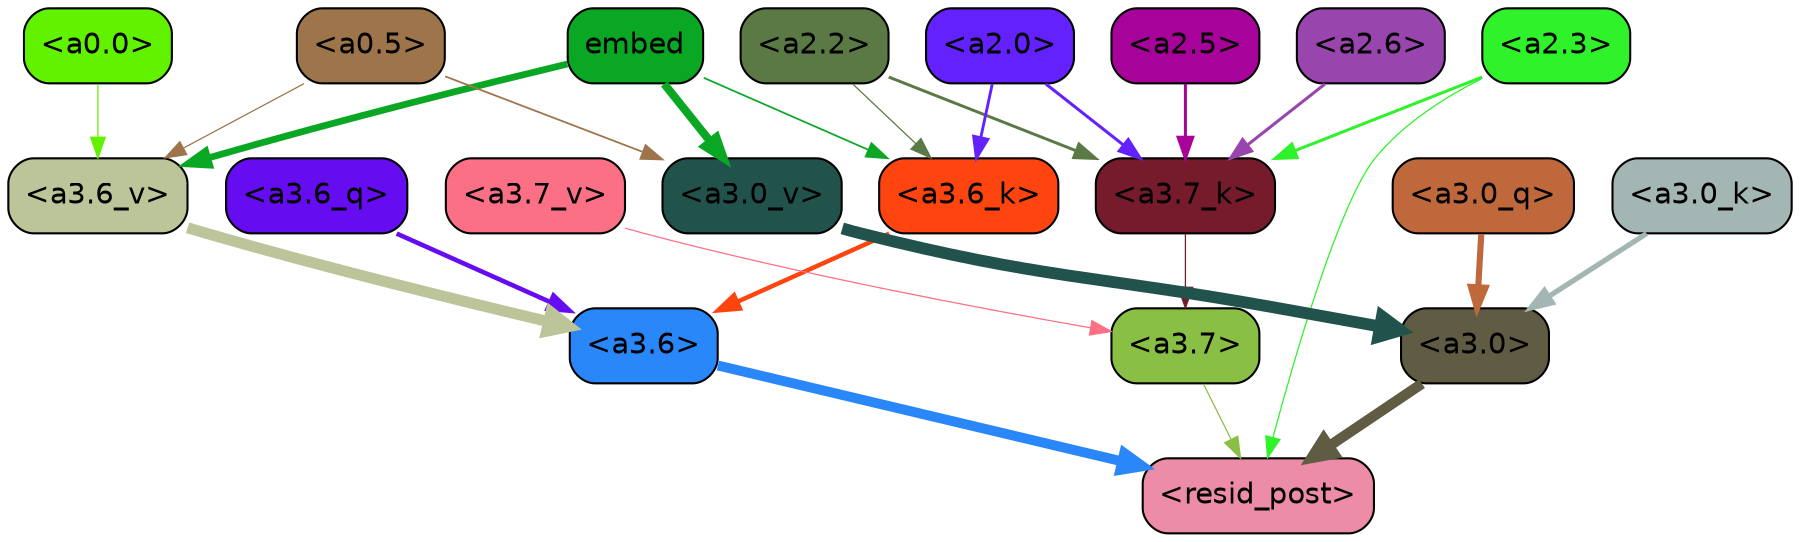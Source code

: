 strict digraph "" {
	graph [bgcolor=transparent,
		layout=dot,
		overlap=false,
		splines=true
	];
	"<a3.7>"	[color=black,
		fillcolor="#8abf46",
		fontname=Helvetica,
		shape=box,
		style="filled, rounded"];
	"<resid_post>"	[color=black,
		fillcolor="#ec8ca7",
		fontname=Helvetica,
		shape=box,
		style="filled, rounded"];
	"<a3.7>" -> "<resid_post>"	[color="#8abf46",
		penwidth=0.6];
	"<a3.6>"	[color=black,
		fillcolor="#2a87fa",
		fontname=Helvetica,
		shape=box,
		style="filled, rounded"];
	"<a3.6>" -> "<resid_post>"	[color="#2a87fa",
		penwidth=4.749041676521301];
	"<a3.0>"	[color=black,
		fillcolor="#605c44",
		fontname=Helvetica,
		shape=box,
		style="filled, rounded"];
	"<a3.0>" -> "<resid_post>"	[color="#605c44",
		penwidth=5.004215121269226];
	"<a2.3>"	[color=black,
		fillcolor="#2ff22b",
		fontname=Helvetica,
		shape=box,
		style="filled, rounded"];
	"<a2.3>" -> "<resid_post>"	[color="#2ff22b",
		penwidth=0.6];
	"<a3.7_k>"	[color=black,
		fillcolor="#751b2c",
		fontname=Helvetica,
		shape=box,
		style="filled, rounded"];
	"<a2.3>" -> "<a3.7_k>"	[color="#2ff22b",
		penwidth=1.4559586644172668];
	"<a3.6_q>"	[color=black,
		fillcolor="#650cf0",
		fontname=Helvetica,
		shape=box,
		style="filled, rounded"];
	"<a3.6_q>" -> "<a3.6>"	[color="#650cf0",
		penwidth=2.199681341648102];
	"<a3.0_q>"	[color=black,
		fillcolor="#be683c",
		fontname=Helvetica,
		shape=box,
		style="filled, rounded"];
	"<a3.0_q>" -> "<a3.0>"	[color="#be683c",
		penwidth=2.9459195733070374];
	"<a3.7_k>" -> "<a3.7>"	[color="#751b2c",
		penwidth=0.6];
	"<a3.6_k>"	[color=black,
		fillcolor="#fe450f",
		fontname=Helvetica,
		shape=box,
		style="filled, rounded"];
	"<a3.6_k>" -> "<a3.6>"	[color="#fe450f",
		penwidth=2.13908451795578];
	"<a3.0_k>"	[color=black,
		fillcolor="#a3b6b4",
		fontname=Helvetica,
		shape=box,
		style="filled, rounded"];
	"<a3.0_k>" -> "<a3.0>"	[color="#a3b6b4",
		penwidth=2.520303964614868];
	"<a3.7_v>"	[color=black,
		fillcolor="#fc7086",
		fontname=Helvetica,
		shape=box,
		style="filled, rounded"];
	"<a3.7_v>" -> "<a3.7>"	[color="#fc7086",
		penwidth=0.6];
	"<a3.6_v>"	[color=black,
		fillcolor="#bcc599",
		fontname=Helvetica,
		shape=box,
		style="filled, rounded"];
	"<a3.6_v>" -> "<a3.6>"	[color="#bcc599",
		penwidth=5.297133803367615];
	"<a3.0_v>"	[color=black,
		fillcolor="#21534c",
		fontname=Helvetica,
		shape=box,
		style="filled, rounded"];
	"<a3.0_v>" -> "<a3.0>"	[color="#21534c",
		penwidth=5.680712580680847];
	"<a2.6>"	[color=black,
		fillcolor="#9845ad",
		fontname=Helvetica,
		shape=box,
		style="filled, rounded"];
	"<a2.6>" -> "<a3.7_k>"	[color="#9845ad",
		penwidth=1.468173325061798];
	"<a2.5>"	[color=black,
		fillcolor="#a7039a",
		fontname=Helvetica,
		shape=box,
		style="filled, rounded"];
	"<a2.5>" -> "<a3.7_k>"	[color="#a7039a",
		penwidth=1.457568109035492];
	"<a2.2>"	[color=black,
		fillcolor="#5a7945",
		fontname=Helvetica,
		shape=box,
		style="filled, rounded"];
	"<a2.2>" -> "<a3.7_k>"	[color="#5a7945",
		penwidth=1.4199435114860535];
	"<a2.2>" -> "<a3.6_k>"	[color="#5a7945",
		penwidth=0.6];
	"<a2.0>"	[color=black,
		fillcolor="#6322fd",
		fontname=Helvetica,
		shape=box,
		style="filled, rounded"];
	"<a2.0>" -> "<a3.7_k>"	[color="#6322fd",
		penwidth=1.4582423567771912];
	"<a2.0>" -> "<a3.6_k>"	[color="#6322fd",
		penwidth=1.3792681694030762];
	embed	[color=black,
		fillcolor="#09a724",
		fontname=Helvetica,
		shape=box,
		style="filled, rounded"];
	embed -> "<a3.6_k>"	[color="#09a724",
		penwidth=0.8273519277572632];
	embed -> "<a3.6_v>"	[color="#09a724",
		penwidth=3.2414157912135124];
	embed -> "<a3.0_v>"	[color="#09a724",
		penwidth=3.929257571697235];
	"<a0.5>"	[color=black,
		fillcolor="#9e754b",
		fontname=Helvetica,
		shape=box,
		style="filled, rounded"];
	"<a0.5>" -> "<a3.6_v>"	[color="#9e754b",
		penwidth=0.6];
	"<a0.5>" -> "<a3.0_v>"	[color="#9e754b",
		penwidth=0.8535017371177673];
	"<a0.0>"	[color=black,
		fillcolor="#61f200",
		fontname=Helvetica,
		shape=box,
		style="filled, rounded"];
	"<a0.0>" -> "<a3.6_v>"	[color="#61f200",
		penwidth=0.6];
}
